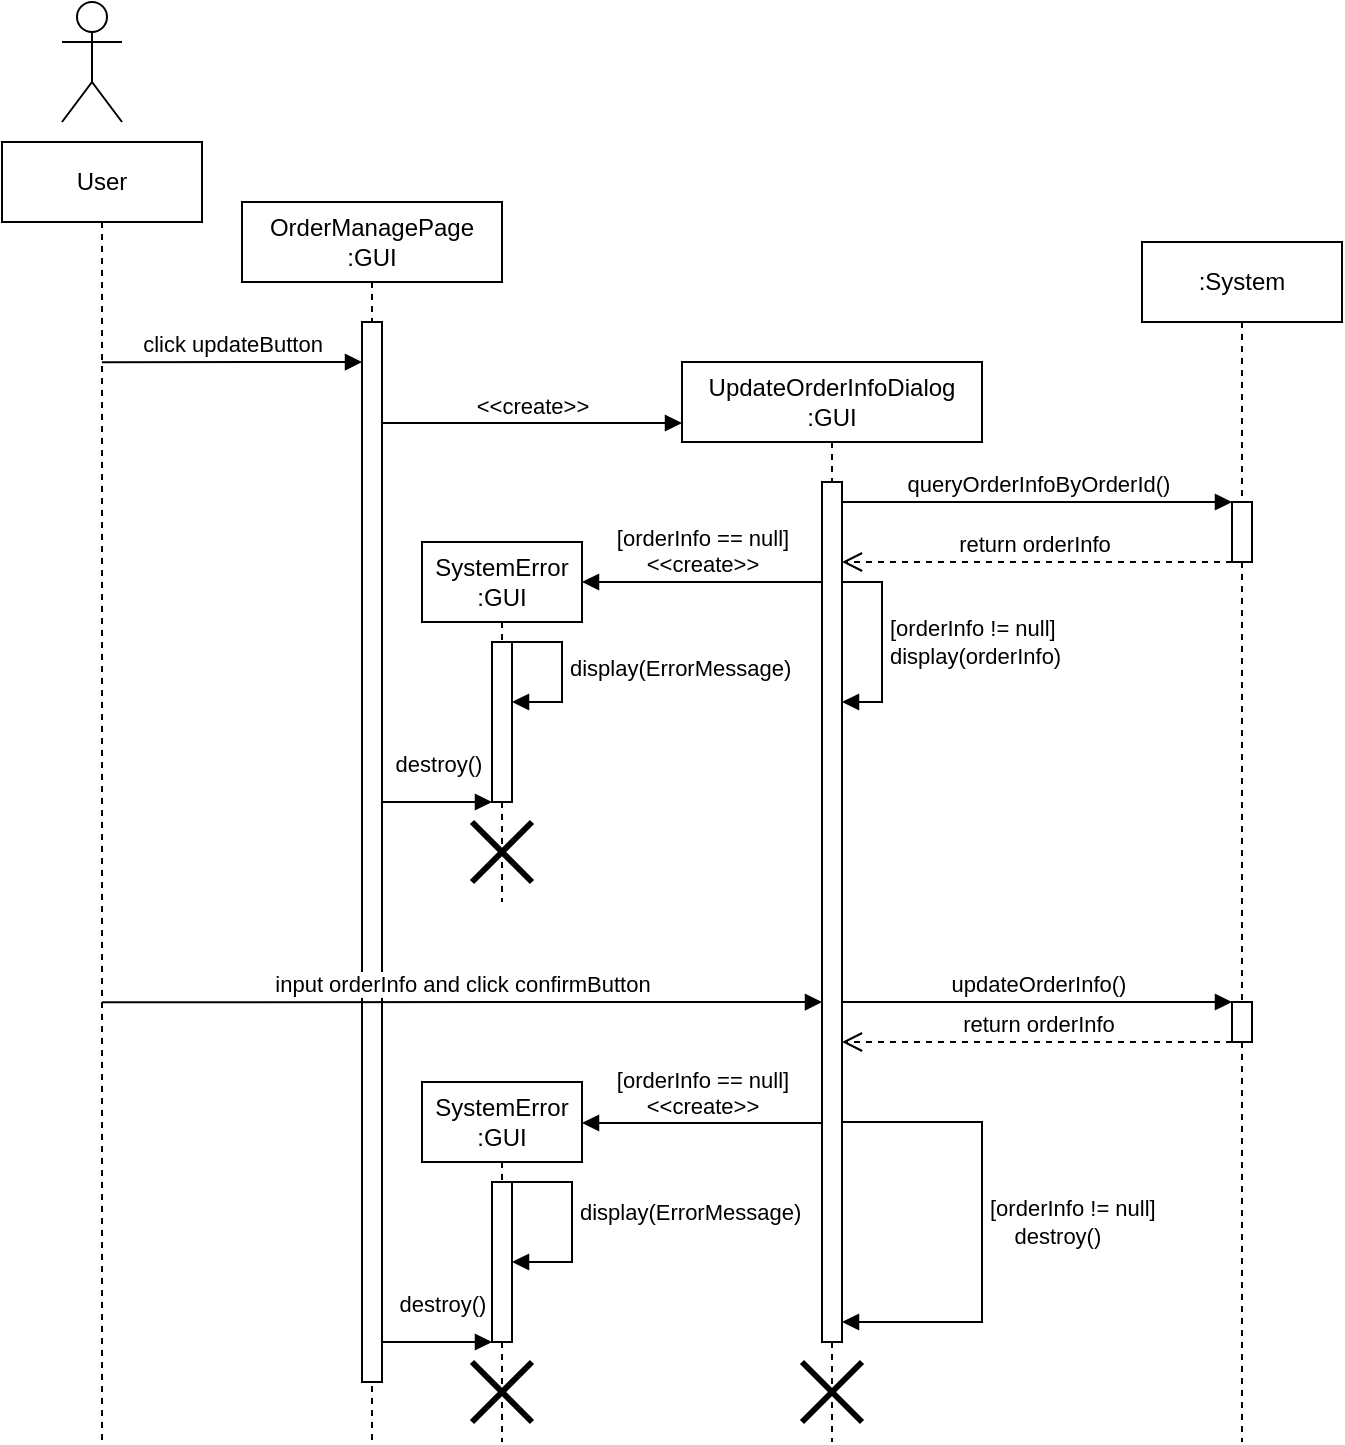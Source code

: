 <mxfile version="21.6.8" type="device">
  <diagram name="第 1 页" id="CHaqyqfRIPhF-s0F2d-1">
    <mxGraphModel dx="1098" dy="764" grid="1" gridSize="10" guides="1" tooltips="1" connect="1" arrows="1" fold="1" page="1" pageScale="1" pageWidth="827" pageHeight="1169" math="0" shadow="0">
      <root>
        <mxCell id="0" />
        <mxCell id="1" parent="0" />
        <mxCell id="IIZ4LYGpMIqGxEPNewnD-1" value="" style="shape=umlActor;verticalLabelPosition=bottom;verticalAlign=top;html=1;" vertex="1" parent="1">
          <mxGeometry x="60" y="40" width="30" height="60" as="geometry" />
        </mxCell>
        <mxCell id="IIZ4LYGpMIqGxEPNewnD-2" value="User" style="shape=umlLifeline;perimeter=lifelinePerimeter;whiteSpace=wrap;html=1;container=1;dropTarget=0;collapsible=0;recursiveResize=0;outlineConnect=0;portConstraint=eastwest;newEdgeStyle={&quot;edgeStyle&quot;:&quot;elbowEdgeStyle&quot;,&quot;elbow&quot;:&quot;vertical&quot;,&quot;curved&quot;:0,&quot;rounded&quot;:0};" vertex="1" parent="1">
          <mxGeometry x="30" y="110" width="100" height="650" as="geometry" />
        </mxCell>
        <mxCell id="IIZ4LYGpMIqGxEPNewnD-3" value="OrderManagePage&lt;br&gt;:GUI" style="shape=umlLifeline;perimeter=lifelinePerimeter;whiteSpace=wrap;html=1;container=1;dropTarget=0;collapsible=0;recursiveResize=0;outlineConnect=0;portConstraint=eastwest;newEdgeStyle={&quot;edgeStyle&quot;:&quot;elbowEdgeStyle&quot;,&quot;elbow&quot;:&quot;vertical&quot;,&quot;curved&quot;:0,&quot;rounded&quot;:0};" vertex="1" parent="1">
          <mxGeometry x="150" y="140" width="130" height="620" as="geometry" />
        </mxCell>
        <mxCell id="IIZ4LYGpMIqGxEPNewnD-4" value="" style="html=1;points=[];perimeter=orthogonalPerimeter;outlineConnect=0;targetShapes=umlLifeline;portConstraint=eastwest;newEdgeStyle={&quot;edgeStyle&quot;:&quot;elbowEdgeStyle&quot;,&quot;elbow&quot;:&quot;vertical&quot;,&quot;curved&quot;:0,&quot;rounded&quot;:0};" vertex="1" parent="IIZ4LYGpMIqGxEPNewnD-3">
          <mxGeometry x="60" y="60" width="10" height="530" as="geometry" />
        </mxCell>
        <mxCell id="IIZ4LYGpMIqGxEPNewnD-5" value="click updateButton" style="html=1;verticalAlign=bottom;endArrow=block;edgeStyle=elbowEdgeStyle;elbow=vertical;curved=0;rounded=0;" edge="1" parent="1" target="IIZ4LYGpMIqGxEPNewnD-4">
          <mxGeometry width="80" relative="1" as="geometry">
            <mxPoint x="79.929" y="220.136" as="sourcePoint" />
            <mxPoint x="200" y="220" as="targetPoint" />
          </mxGeometry>
        </mxCell>
        <mxCell id="IIZ4LYGpMIqGxEPNewnD-6" value="UpdateOrderInfoDialog&lt;br&gt;:GUI" style="shape=umlLifeline;perimeter=lifelinePerimeter;whiteSpace=wrap;html=1;container=1;dropTarget=0;collapsible=0;recursiveResize=0;outlineConnect=0;portConstraint=eastwest;newEdgeStyle={&quot;edgeStyle&quot;:&quot;elbowEdgeStyle&quot;,&quot;elbow&quot;:&quot;vertical&quot;,&quot;curved&quot;:0,&quot;rounded&quot;:0};" vertex="1" parent="1">
          <mxGeometry x="370" y="220" width="150" height="540" as="geometry" />
        </mxCell>
        <mxCell id="IIZ4LYGpMIqGxEPNewnD-7" value="" style="html=1;points=[];perimeter=orthogonalPerimeter;outlineConnect=0;targetShapes=umlLifeline;portConstraint=eastwest;newEdgeStyle={&quot;edgeStyle&quot;:&quot;elbowEdgeStyle&quot;,&quot;elbow&quot;:&quot;vertical&quot;,&quot;curved&quot;:0,&quot;rounded&quot;:0};" vertex="1" parent="IIZ4LYGpMIqGxEPNewnD-6">
          <mxGeometry x="70" y="60" width="10" height="430" as="geometry" />
        </mxCell>
        <mxCell id="IIZ4LYGpMIqGxEPNewnD-8" value="" style="shape=umlDestroy;whiteSpace=wrap;html=1;strokeWidth=3;targetShapes=umlLifeline;" vertex="1" parent="IIZ4LYGpMIqGxEPNewnD-6">
          <mxGeometry x="60" y="500" width="30" height="30" as="geometry" />
        </mxCell>
        <mxCell id="IIZ4LYGpMIqGxEPNewnD-9" value="[orderInfo != null]&lt;br&gt;display(orderInfo)" style="html=1;align=left;spacingLeft=2;endArrow=block;rounded=0;edgeStyle=orthogonalEdgeStyle;curved=0;rounded=0;" edge="1" parent="IIZ4LYGpMIqGxEPNewnD-6" source="IIZ4LYGpMIqGxEPNewnD-7" target="IIZ4LYGpMIqGxEPNewnD-7">
          <mxGeometry relative="1" as="geometry">
            <mxPoint x="80" y="110" as="sourcePoint" />
            <Array as="points">
              <mxPoint x="100" y="110" />
              <mxPoint x="100" y="170" />
            </Array>
            <mxPoint x="75" y="140" as="targetPoint" />
          </mxGeometry>
        </mxCell>
        <mxCell id="IIZ4LYGpMIqGxEPNewnD-10" value="[orderInfo != null]&lt;br&gt;&lt;span style=&quot;&quot;&gt;&lt;span style=&quot;&quot;&gt;&amp;nbsp;&amp;nbsp;&amp;nbsp;&amp;nbsp;&lt;/span&gt;&lt;/span&gt;destroy()" style="html=1;align=left;spacingLeft=2;endArrow=block;rounded=0;edgeStyle=orthogonalEdgeStyle;curved=0;rounded=0;" edge="1" parent="IIZ4LYGpMIqGxEPNewnD-6" source="IIZ4LYGpMIqGxEPNewnD-7" target="IIZ4LYGpMIqGxEPNewnD-7">
          <mxGeometry relative="1" as="geometry">
            <mxPoint x="80" y="400" as="sourcePoint" />
            <Array as="points">
              <mxPoint x="150" y="380" />
              <mxPoint x="150" y="480" />
            </Array>
            <mxPoint x="80" y="480" as="targetPoint" />
          </mxGeometry>
        </mxCell>
        <mxCell id="IIZ4LYGpMIqGxEPNewnD-11" value="&amp;lt;&amp;lt;create&amp;gt;&amp;gt;" style="html=1;verticalAlign=bottom;endArrow=block;edgeStyle=elbowEdgeStyle;elbow=vertical;curved=0;rounded=0;entryX=0;entryY=0.061;entryDx=0;entryDy=0;entryPerimeter=0;" edge="1" parent="1" source="IIZ4LYGpMIqGxEPNewnD-4">
          <mxGeometry width="80" relative="1" as="geometry">
            <mxPoint x="225" y="250" as="sourcePoint" />
            <mxPoint x="370" y="250.305" as="targetPoint" />
          </mxGeometry>
        </mxCell>
        <mxCell id="IIZ4LYGpMIqGxEPNewnD-12" value="input orderInfo and click confirmButton" style="html=1;verticalAlign=bottom;endArrow=block;edgeStyle=elbowEdgeStyle;elbow=vertical;curved=0;rounded=0;" edge="1" parent="1" target="IIZ4LYGpMIqGxEPNewnD-7">
          <mxGeometry width="80" relative="1" as="geometry">
            <mxPoint x="79.997" y="540.13" as="sourcePoint" />
            <mxPoint x="429.83" y="540.13" as="targetPoint" />
          </mxGeometry>
        </mxCell>
        <mxCell id="IIZ4LYGpMIqGxEPNewnD-13" value=":System" style="shape=umlLifeline;perimeter=lifelinePerimeter;whiteSpace=wrap;html=1;container=1;dropTarget=0;collapsible=0;recursiveResize=0;outlineConnect=0;portConstraint=eastwest;newEdgeStyle={&quot;edgeStyle&quot;:&quot;elbowEdgeStyle&quot;,&quot;elbow&quot;:&quot;vertical&quot;,&quot;curved&quot;:0,&quot;rounded&quot;:0};" vertex="1" parent="1">
          <mxGeometry x="600" y="160" width="100" height="600" as="geometry" />
        </mxCell>
        <mxCell id="IIZ4LYGpMIqGxEPNewnD-14" value="" style="html=1;points=[];perimeter=orthogonalPerimeter;outlineConnect=0;targetShapes=umlLifeline;portConstraint=eastwest;newEdgeStyle={&quot;edgeStyle&quot;:&quot;elbowEdgeStyle&quot;,&quot;elbow&quot;:&quot;vertical&quot;,&quot;curved&quot;:0,&quot;rounded&quot;:0};" vertex="1" parent="IIZ4LYGpMIqGxEPNewnD-13">
          <mxGeometry x="45" y="380" width="10" height="20" as="geometry" />
        </mxCell>
        <mxCell id="IIZ4LYGpMIqGxEPNewnD-15" value="" style="html=1;points=[];perimeter=orthogonalPerimeter;outlineConnect=0;targetShapes=umlLifeline;portConstraint=eastwest;newEdgeStyle={&quot;edgeStyle&quot;:&quot;elbowEdgeStyle&quot;,&quot;elbow&quot;:&quot;vertical&quot;,&quot;curved&quot;:0,&quot;rounded&quot;:0};" vertex="1" parent="IIZ4LYGpMIqGxEPNewnD-13">
          <mxGeometry x="45" y="130" width="10" height="30" as="geometry" />
        </mxCell>
        <mxCell id="IIZ4LYGpMIqGxEPNewnD-16" value="updateOrderInfo()" style="html=1;verticalAlign=bottom;endArrow=block;edgeStyle=elbowEdgeStyle;elbow=vertical;curved=0;rounded=0;" edge="1" parent="1" source="IIZ4LYGpMIqGxEPNewnD-7">
          <mxGeometry width="80" relative="1" as="geometry">
            <mxPoint x="450" y="540" as="sourcePoint" />
            <mxPoint x="645" y="540" as="targetPoint" />
          </mxGeometry>
        </mxCell>
        <mxCell id="IIZ4LYGpMIqGxEPNewnD-17" value="return orderInfo" style="html=1;verticalAlign=bottom;endArrow=open;dashed=1;endSize=8;edgeStyle=elbowEdgeStyle;elbow=vertical;curved=0;rounded=0;" edge="1" parent="1" target="IIZ4LYGpMIqGxEPNewnD-7">
          <mxGeometry relative="1" as="geometry">
            <mxPoint x="645" y="560" as="sourcePoint" />
            <mxPoint x="450" y="560" as="targetPoint" />
          </mxGeometry>
        </mxCell>
        <mxCell id="IIZ4LYGpMIqGxEPNewnD-18" value="[orderInfo == null]&lt;br&gt;&amp;lt;&amp;lt;create&amp;gt;&amp;gt;" style="html=1;verticalAlign=bottom;endArrow=block;edgeStyle=elbowEdgeStyle;elbow=vertical;curved=0;rounded=0;" edge="1" parent="1" source="IIZ4LYGpMIqGxEPNewnD-7">
          <mxGeometry width="80" relative="1" as="geometry">
            <mxPoint x="430" y="600.047" as="sourcePoint" />
            <mxPoint x="320" y="600.38" as="targetPoint" />
          </mxGeometry>
        </mxCell>
        <mxCell id="IIZ4LYGpMIqGxEPNewnD-19" value="SystemError&lt;br&gt;:GUI" style="shape=umlLifeline;perimeter=lifelinePerimeter;whiteSpace=wrap;html=1;container=1;dropTarget=0;collapsible=0;recursiveResize=0;outlineConnect=0;portConstraint=eastwest;newEdgeStyle={&quot;edgeStyle&quot;:&quot;elbowEdgeStyle&quot;,&quot;elbow&quot;:&quot;vertical&quot;,&quot;curved&quot;:0,&quot;rounded&quot;:0};" vertex="1" parent="1">
          <mxGeometry x="240" y="580" width="80" height="180" as="geometry" />
        </mxCell>
        <mxCell id="IIZ4LYGpMIqGxEPNewnD-20" value="" style="html=1;points=[];perimeter=orthogonalPerimeter;outlineConnect=0;targetShapes=umlLifeline;portConstraint=eastwest;newEdgeStyle={&quot;edgeStyle&quot;:&quot;elbowEdgeStyle&quot;,&quot;elbow&quot;:&quot;vertical&quot;,&quot;curved&quot;:0,&quot;rounded&quot;:0};" vertex="1" parent="IIZ4LYGpMIqGxEPNewnD-19">
          <mxGeometry x="35" y="50" width="10" height="80" as="geometry" />
        </mxCell>
        <mxCell id="IIZ4LYGpMIqGxEPNewnD-21" value="" style="shape=umlDestroy;whiteSpace=wrap;html=1;strokeWidth=3;targetShapes=umlLifeline;" vertex="1" parent="IIZ4LYGpMIqGxEPNewnD-19">
          <mxGeometry x="25" y="140" width="30" height="30" as="geometry" />
        </mxCell>
        <mxCell id="IIZ4LYGpMIqGxEPNewnD-22" value="display(ErrorMessage)" style="html=1;align=left;spacingLeft=2;endArrow=block;rounded=0;edgeStyle=orthogonalEdgeStyle;curved=0;rounded=0;" edge="1" parent="1" target="IIZ4LYGpMIqGxEPNewnD-20">
          <mxGeometry relative="1" as="geometry">
            <mxPoint x="285" y="640" as="sourcePoint" />
            <Array as="points">
              <mxPoint x="285" y="630" />
              <mxPoint x="315" y="630" />
              <mxPoint x="315" y="670" />
            </Array>
            <mxPoint x="290" y="670" as="targetPoint" />
          </mxGeometry>
        </mxCell>
        <mxCell id="IIZ4LYGpMIqGxEPNewnD-23" value="destroy()" style="html=1;verticalAlign=bottom;endArrow=block;edgeStyle=elbowEdgeStyle;elbow=vertical;curved=0;rounded=0;" edge="1" parent="1" source="IIZ4LYGpMIqGxEPNewnD-4" target="IIZ4LYGpMIqGxEPNewnD-20">
          <mxGeometry x="0.091" y="10" width="80" relative="1" as="geometry">
            <mxPoint x="225" y="700" as="sourcePoint" />
            <mxPoint x="270" y="700" as="targetPoint" />
            <Array as="points">
              <mxPoint x="250" y="710" />
            </Array>
            <mxPoint as="offset" />
          </mxGeometry>
        </mxCell>
        <mxCell id="IIZ4LYGpMIqGxEPNewnD-24" value="queryOrderInfoByOrderId()" style="html=1;verticalAlign=bottom;endArrow=block;edgeStyle=elbowEdgeStyle;elbow=vertical;curved=0;rounded=0;" edge="1" parent="1" source="IIZ4LYGpMIqGxEPNewnD-7">
          <mxGeometry width="80" relative="1" as="geometry">
            <mxPoint x="460" y="290" as="sourcePoint" />
            <mxPoint x="645" y="290.17" as="targetPoint" />
          </mxGeometry>
        </mxCell>
        <mxCell id="IIZ4LYGpMIqGxEPNewnD-25" value="return orderInfo" style="html=1;verticalAlign=bottom;endArrow=open;dashed=1;endSize=8;edgeStyle=elbowEdgeStyle;elbow=vertical;curved=0;rounded=0;" edge="1" parent="1" target="IIZ4LYGpMIqGxEPNewnD-7">
          <mxGeometry x="0.015" relative="1" as="geometry">
            <mxPoint x="645" y="319.997" as="sourcePoint" />
            <mxPoint x="450" y="320" as="targetPoint" />
            <mxPoint as="offset" />
          </mxGeometry>
        </mxCell>
        <mxCell id="IIZ4LYGpMIqGxEPNewnD-26" value="[orderInfo == null]&lt;br&gt;&amp;lt;&amp;lt;create&amp;gt;&amp;gt;" style="html=1;verticalAlign=bottom;endArrow=block;edgeStyle=elbowEdgeStyle;elbow=vertical;curved=0;rounded=0;" edge="1" parent="1" source="IIZ4LYGpMIqGxEPNewnD-7">
          <mxGeometry width="80" relative="1" as="geometry">
            <mxPoint x="430" y="329.667" as="sourcePoint" />
            <mxPoint x="320" y="330" as="targetPoint" />
          </mxGeometry>
        </mxCell>
        <mxCell id="IIZ4LYGpMIqGxEPNewnD-27" value="SystemError&lt;br&gt;:GUI" style="shape=umlLifeline;perimeter=lifelinePerimeter;whiteSpace=wrap;html=1;container=1;dropTarget=0;collapsible=0;recursiveResize=0;outlineConnect=0;portConstraint=eastwest;newEdgeStyle={&quot;edgeStyle&quot;:&quot;elbowEdgeStyle&quot;,&quot;elbow&quot;:&quot;vertical&quot;,&quot;curved&quot;:0,&quot;rounded&quot;:0};" vertex="1" parent="1">
          <mxGeometry x="240" y="310" width="80" height="180" as="geometry" />
        </mxCell>
        <mxCell id="IIZ4LYGpMIqGxEPNewnD-28" value="" style="html=1;points=[];perimeter=orthogonalPerimeter;outlineConnect=0;targetShapes=umlLifeline;portConstraint=eastwest;newEdgeStyle={&quot;edgeStyle&quot;:&quot;elbowEdgeStyle&quot;,&quot;elbow&quot;:&quot;vertical&quot;,&quot;curved&quot;:0,&quot;rounded&quot;:0};" vertex="1" parent="IIZ4LYGpMIqGxEPNewnD-27">
          <mxGeometry x="35" y="50" width="10" height="80" as="geometry" />
        </mxCell>
        <mxCell id="IIZ4LYGpMIqGxEPNewnD-29" value="" style="shape=umlDestroy;whiteSpace=wrap;html=1;strokeWidth=3;targetShapes=umlLifeline;" vertex="1" parent="IIZ4LYGpMIqGxEPNewnD-27">
          <mxGeometry x="25" y="140" width="30" height="30" as="geometry" />
        </mxCell>
        <mxCell id="IIZ4LYGpMIqGxEPNewnD-30" value="display(ErrorMessage)" style="html=1;align=left;spacingLeft=2;endArrow=block;rounded=0;edgeStyle=orthogonalEdgeStyle;curved=0;rounded=0;" edge="1" parent="1">
          <mxGeometry x="0.007" relative="1" as="geometry">
            <mxPoint x="280" y="360" as="sourcePoint" />
            <Array as="points">
              <mxPoint x="310" y="390" />
            </Array>
            <mxPoint x="285" y="390" as="targetPoint" />
            <mxPoint as="offset" />
          </mxGeometry>
        </mxCell>
        <mxCell id="IIZ4LYGpMIqGxEPNewnD-31" value="destroy()" style="html=1;verticalAlign=bottom;endArrow=block;edgeStyle=elbowEdgeStyle;elbow=vertical;curved=0;rounded=0;" edge="1" parent="1" source="IIZ4LYGpMIqGxEPNewnD-4" target="IIZ4LYGpMIqGxEPNewnD-28">
          <mxGeometry y="10" width="80" relative="1" as="geometry">
            <mxPoint x="240" y="440" as="sourcePoint" />
            <mxPoint x="265" y="430" as="targetPoint" />
            <Array as="points">
              <mxPoint x="245" y="440" />
            </Array>
            <mxPoint as="offset" />
          </mxGeometry>
        </mxCell>
      </root>
    </mxGraphModel>
  </diagram>
</mxfile>
